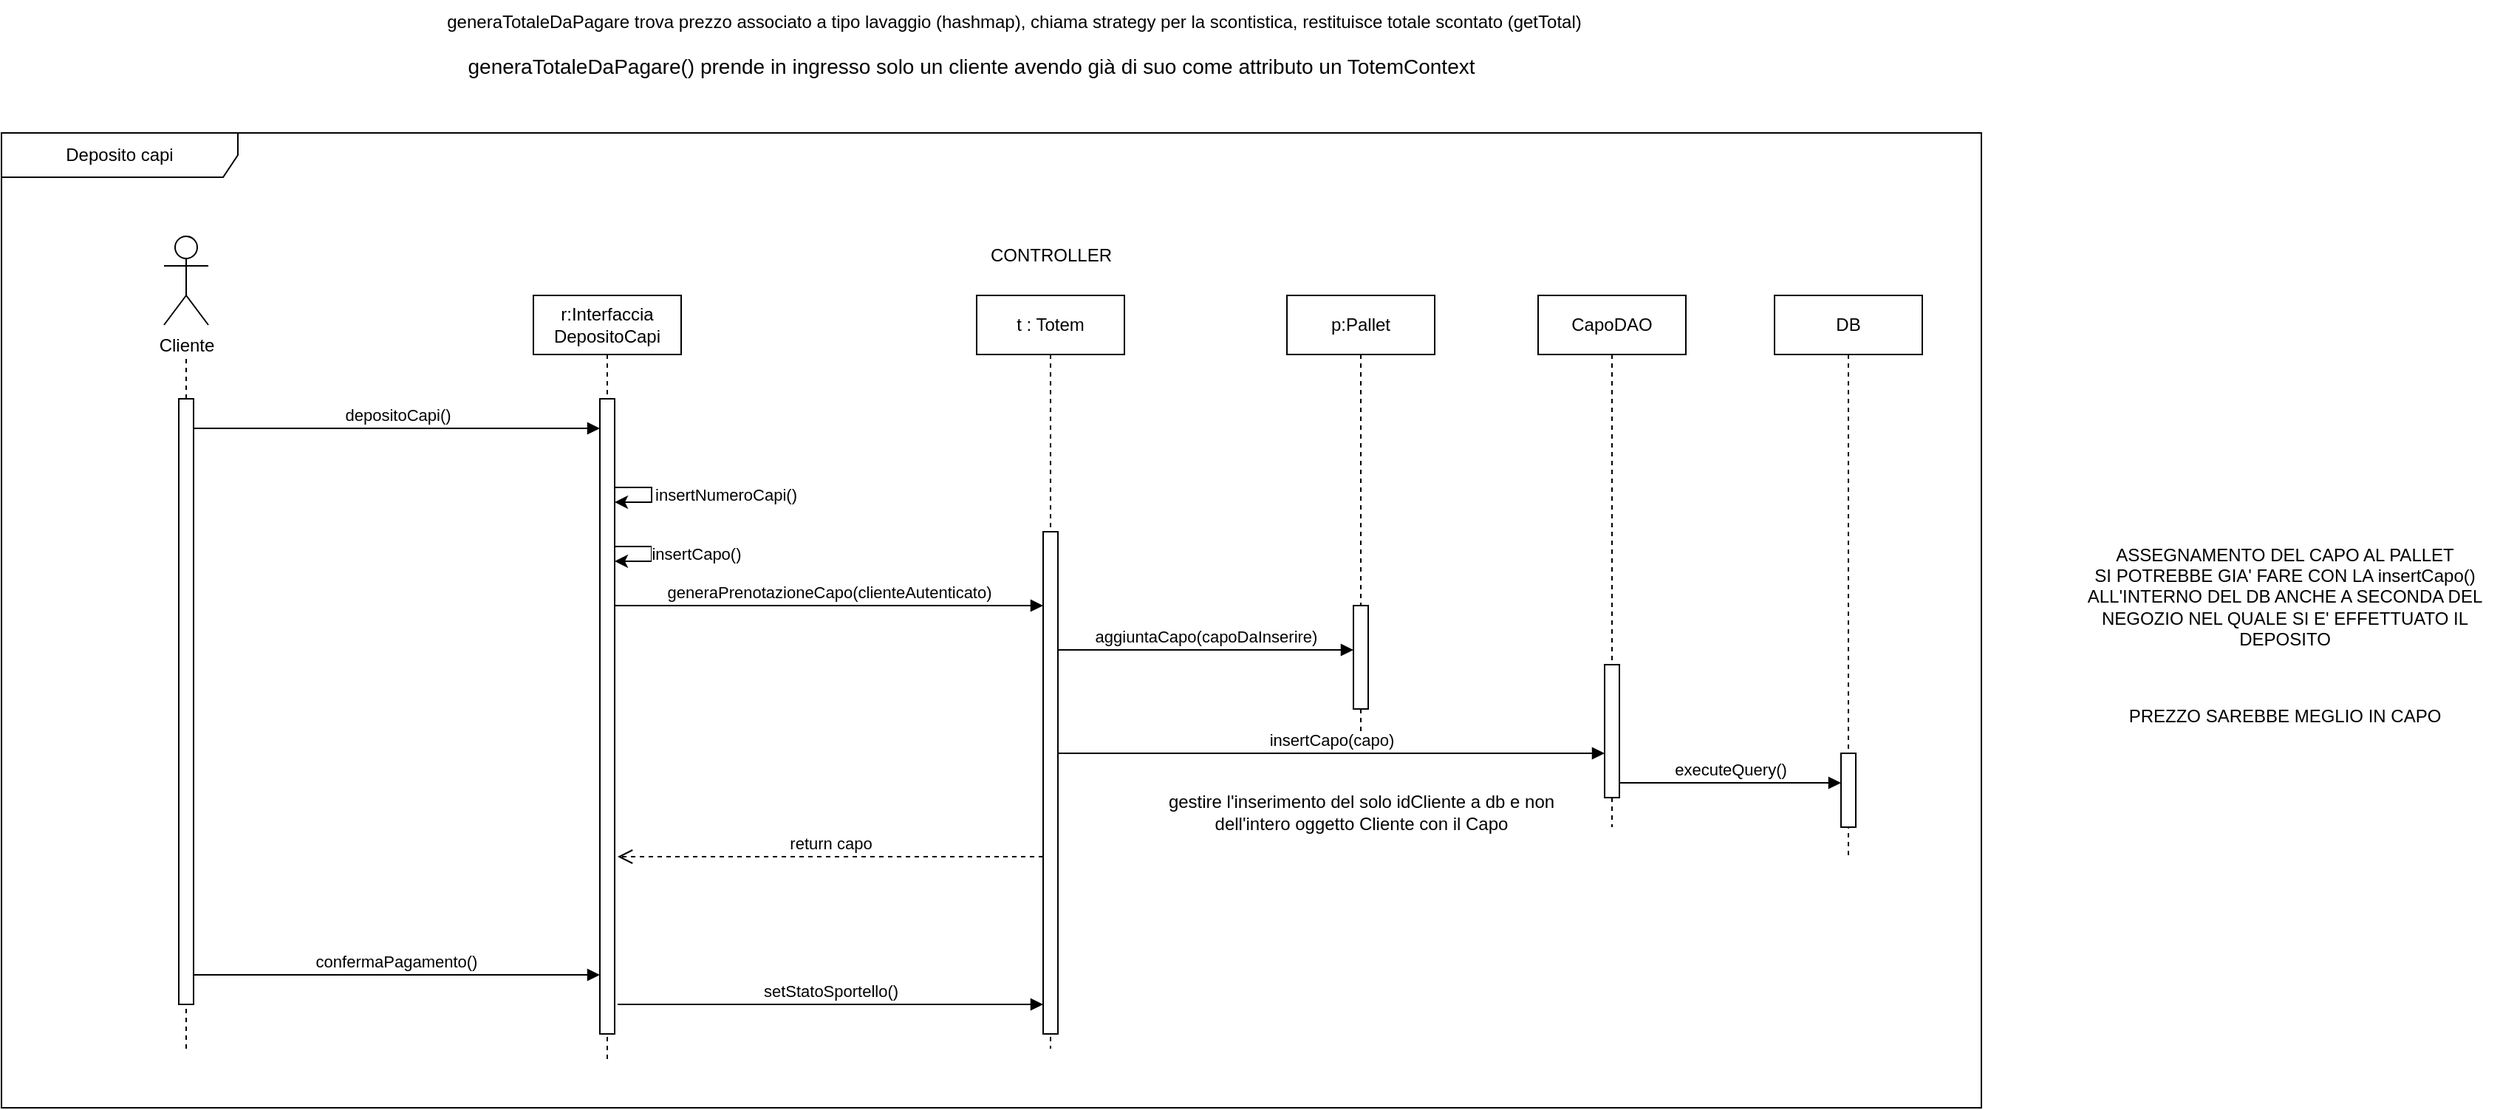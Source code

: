 <mxfile version="26.0.11">
  <diagram name="Page-1" id="2YBvvXClWsGukQMizWep">
    <mxGraphModel grid="1" page="1" gridSize="10" guides="1" tooltips="1" connect="1" arrows="1" fold="1" pageScale="1" pageWidth="827" pageHeight="1169" math="0" shadow="0">
      <root>
        <mxCell id="0" />
        <mxCell id="1" parent="0" />
        <mxCell id="KFQoRSMoKo6lWCKC4XPC-20" value="ASSEGNAMENTO DEL CAPO AL PALLET&lt;br&gt;SI POTREBBE GIA&#39; FARE CON LA insertCapo()&lt;br&gt;ALL&#39;INTERNO DEL DB ANCHE A SECONDA DEL&lt;br&gt;NEGOZIO NEL QUALE SI E&#39; EFFETTUATO IL&lt;br&gt;DEPOSITO" style="text;html=1;align=center;verticalAlign=middle;resizable=0;points=[];autosize=1;strokeColor=none;fillColor=none;fontColor=light-dark(#000000,#FFFFFF);" vertex="1" parent="1">
          <mxGeometry x="1840" y="549" width="290" height="90" as="geometry" />
        </mxCell>
        <mxCell id="KFQoRSMoKo6lWCKC4XPC-27" value="PREZZO SAREBBE MEGLIO IN CAPO" style="text;html=1;align=center;verticalAlign=middle;resizable=0;points=[];autosize=1;strokeColor=none;fillColor=none;fontColor=light-dark(#000000,#FFFFFF);" vertex="1" parent="1">
          <mxGeometry x="1870" y="660" width="230" height="30" as="geometry" />
        </mxCell>
        <mxCell id="KFQoRSMoKo6lWCKC4XPC-30" value="r:Interfaccia DepositoCapi" style="shape=umlLifeline;perimeter=lifelinePerimeter;whiteSpace=wrap;html=1;container=0;dropTarget=0;collapsible=0;recursiveResize=0;outlineConnect=0;portConstraint=eastwest;newEdgeStyle={&quot;edgeStyle&quot;:&quot;elbowEdgeStyle&quot;,&quot;elbow&quot;:&quot;vertical&quot;,&quot;curved&quot;:0,&quot;rounded&quot;:0};fontColor=light-dark(#000000,#FFFFFF);" vertex="1" parent="1">
          <mxGeometry x="800" y="390" width="100" height="520" as="geometry" />
        </mxCell>
        <mxCell id="KFQoRSMoKo6lWCKC4XPC-31" value="" style="html=1;points=[];perimeter=orthogonalPerimeter;outlineConnect=0;targetShapes=umlLifeline;portConstraint=eastwest;newEdgeStyle={&quot;edgeStyle&quot;:&quot;elbowEdgeStyle&quot;,&quot;elbow&quot;:&quot;vertical&quot;,&quot;curved&quot;:0,&quot;rounded&quot;:0};fontColor=light-dark(#000000,#FFFFFF);" vertex="1" parent="KFQoRSMoKo6lWCKC4XPC-30">
          <mxGeometry x="45" y="70" width="10" height="430" as="geometry" />
        </mxCell>
        <mxCell id="KFQoRSMoKo6lWCKC4XPC-34" value="t : Totem" style="shape=umlLifeline;perimeter=lifelinePerimeter;whiteSpace=wrap;html=1;container=0;dropTarget=0;collapsible=0;recursiveResize=0;outlineConnect=0;portConstraint=eastwest;newEdgeStyle={&quot;edgeStyle&quot;:&quot;elbowEdgeStyle&quot;,&quot;elbow&quot;:&quot;vertical&quot;,&quot;curved&quot;:0,&quot;rounded&quot;:0};fontColor=light-dark(#000000,#FFFFFF);" vertex="1" parent="1">
          <mxGeometry x="1100" y="390" width="100" height="510" as="geometry" />
        </mxCell>
        <mxCell id="KFQoRSMoKo6lWCKC4XPC-35" value="" style="html=1;points=[];perimeter=orthogonalPerimeter;outlineConnect=0;targetShapes=umlLifeline;portConstraint=eastwest;newEdgeStyle={&quot;edgeStyle&quot;:&quot;elbowEdgeStyle&quot;,&quot;elbow&quot;:&quot;vertical&quot;,&quot;curved&quot;:0,&quot;rounded&quot;:0};fontColor=light-dark(#000000,#FFFFFF);" vertex="1" parent="KFQoRSMoKo6lWCKC4XPC-34">
          <mxGeometry x="45" y="160" width="10" height="340" as="geometry" />
        </mxCell>
        <mxCell id="KFQoRSMoKo6lWCKC4XPC-37" value="return capo" style="html=1;verticalAlign=bottom;endArrow=open;dashed=1;endSize=8;edgeStyle=elbowEdgeStyle;elbow=vertical;curved=0;rounded=0;fontColor=light-dark(#000000,#FFFFFF);" edge="1" parent="1" source="KFQoRSMoKo6lWCKC4XPC-35">
          <mxGeometry relative="1" as="geometry">
            <mxPoint x="857" y="770" as="targetPoint" />
            <Array as="points">
              <mxPoint x="1072" y="770" />
            </Array>
            <mxPoint x="1140" y="770" as="sourcePoint" />
            <mxPoint as="offset" />
          </mxGeometry>
        </mxCell>
        <mxCell id="KFQoRSMoKo6lWCKC4XPC-38" value="Deposito capi" style="shape=umlFrame;whiteSpace=wrap;html=1;pointerEvents=0;recursiveResize=0;container=0;collapsible=0;width=160;fontColor=light-dark(#000000,#FFFFFF);" vertex="1" parent="1">
          <mxGeometry x="440" y="280" width="1340" height="660" as="geometry" />
        </mxCell>
        <mxCell id="KFQoRSMoKo6lWCKC4XPC-39" value="Cliente" style="shape=umlActor;verticalLabelPosition=bottom;verticalAlign=top;html=1;outlineConnect=0;fontColor=light-dark(#000000,#FFFFFF);" vertex="1" parent="1">
          <mxGeometry x="550" y="350" width="30" height="60" as="geometry" />
        </mxCell>
        <mxCell id="KFQoRSMoKo6lWCKC4XPC-40" value="" style="endArrow=none;dashed=1;html=1;rounded=0;fontColor=light-dark(#000000,#FFFFFF);" edge="1" parent="1" source="KFQoRSMoKo6lWCKC4XPC-42">
          <mxGeometry width="50" height="50" relative="1" as="geometry">
            <mxPoint x="564.72" y="690" as="sourcePoint" />
            <mxPoint x="565" y="430" as="targetPoint" />
          </mxGeometry>
        </mxCell>
        <mxCell id="KFQoRSMoKo6lWCKC4XPC-41" value="" style="endArrow=none;dashed=1;html=1;rounded=0;fontColor=light-dark(#000000,#FFFFFF);" edge="1" parent="1" target="KFQoRSMoKo6lWCKC4XPC-42">
          <mxGeometry width="50" height="50" relative="1" as="geometry">
            <mxPoint x="565" y="900" as="sourcePoint" />
            <mxPoint x="564.72" y="440" as="targetPoint" />
          </mxGeometry>
        </mxCell>
        <mxCell id="KFQoRSMoKo6lWCKC4XPC-42" value="" style="html=1;points=[];perimeter=orthogonalPerimeter;outlineConnect=0;targetShapes=umlLifeline;portConstraint=eastwest;newEdgeStyle={&quot;edgeStyle&quot;:&quot;elbowEdgeStyle&quot;,&quot;elbow&quot;:&quot;vertical&quot;,&quot;curved&quot;:0,&quot;rounded&quot;:0};fontColor=light-dark(#000000,#FFFFFF);" vertex="1" parent="1">
          <mxGeometry x="560" y="460" width="10" height="410" as="geometry" />
        </mxCell>
        <mxCell id="KFQoRSMoKo6lWCKC4XPC-43" value="depositoCapi()" style="html=1;verticalAlign=bottom;endArrow=block;edgeStyle=elbowEdgeStyle;elbow=vertical;curved=0;rounded=0;fontColor=light-dark(#000000,#FFFFFF);" edge="1" parent="1" target="KFQoRSMoKo6lWCKC4XPC-31">
          <mxGeometry relative="1" as="geometry">
            <mxPoint x="570" y="480" as="sourcePoint" />
            <Array as="points">
              <mxPoint x="655" y="480" />
            </Array>
            <mxPoint x="740" y="480" as="targetPoint" />
            <mxPoint as="offset" />
          </mxGeometry>
        </mxCell>
        <mxCell id="KFQoRSMoKo6lWCKC4XPC-47" value="DB" style="shape=umlLifeline;perimeter=lifelinePerimeter;whiteSpace=wrap;html=1;container=0;dropTarget=0;collapsible=0;recursiveResize=0;outlineConnect=0;portConstraint=eastwest;newEdgeStyle={&quot;edgeStyle&quot;:&quot;elbowEdgeStyle&quot;,&quot;elbow&quot;:&quot;vertical&quot;,&quot;curved&quot;:0,&quot;rounded&quot;:0};fontColor=light-dark(#000000,#FFFFFF);" vertex="1" parent="1">
          <mxGeometry x="1640" y="390" width="100" height="380" as="geometry" />
        </mxCell>
        <mxCell id="KFQoRSMoKo6lWCKC4XPC-48" value="" style="html=1;points=[];perimeter=orthogonalPerimeter;outlineConnect=0;targetShapes=umlLifeline;portConstraint=eastwest;newEdgeStyle={&quot;edgeStyle&quot;:&quot;elbowEdgeStyle&quot;,&quot;elbow&quot;:&quot;vertical&quot;,&quot;curved&quot;:0,&quot;rounded&quot;:0};fontColor=light-dark(#000000,#FFFFFF);" vertex="1" parent="KFQoRSMoKo6lWCKC4XPC-47">
          <mxGeometry x="45" y="310" width="10" height="50" as="geometry" />
        </mxCell>
        <mxCell id="KFQoRSMoKo6lWCKC4XPC-52" value="generaPrenotazioneCapo(clienteAutenticato)" style="html=1;verticalAlign=bottom;endArrow=block;edgeStyle=elbowEdgeStyle;elbow=vertical;curved=0;rounded=0;fontColor=light-dark(#000000,#FFFFFF);" edge="1" parent="1">
          <mxGeometry relative="1" as="geometry">
            <mxPoint x="855" y="600" as="sourcePoint" />
            <Array as="points">
              <mxPoint x="1135" y="600" />
              <mxPoint x="1220" y="634.58" />
              <mxPoint x="1140" y="544.58" />
            </Array>
            <mxPoint x="1145" y="600" as="targetPoint" />
            <mxPoint as="offset" />
          </mxGeometry>
        </mxCell>
        <mxCell id="KFQoRSMoKo6lWCKC4XPC-53" value="p:Pallet" style="shape=umlLifeline;perimeter=lifelinePerimeter;whiteSpace=wrap;html=1;container=0;dropTarget=0;collapsible=0;recursiveResize=0;outlineConnect=0;portConstraint=eastwest;newEdgeStyle={&quot;edgeStyle&quot;:&quot;elbowEdgeStyle&quot;,&quot;elbow&quot;:&quot;vertical&quot;,&quot;curved&quot;:0,&quot;rounded&quot;:0};fontColor=light-dark(#000000,#FFFFFF);" vertex="1" parent="1">
          <mxGeometry x="1310" y="390" width="100" height="300" as="geometry" />
        </mxCell>
        <mxCell id="KFQoRSMoKo6lWCKC4XPC-54" value="" style="html=1;points=[];perimeter=orthogonalPerimeter;outlineConnect=0;targetShapes=umlLifeline;portConstraint=eastwest;newEdgeStyle={&quot;edgeStyle&quot;:&quot;elbowEdgeStyle&quot;,&quot;elbow&quot;:&quot;vertical&quot;,&quot;curved&quot;:0,&quot;rounded&quot;:0};fontColor=light-dark(#000000,#FFFFFF);" vertex="1" parent="KFQoRSMoKo6lWCKC4XPC-53">
          <mxGeometry x="45" y="210" width="10" height="70" as="geometry" />
        </mxCell>
        <mxCell id="KFQoRSMoKo6lWCKC4XPC-57" value="confermaPagamento()" style="html=1;verticalAlign=bottom;endArrow=block;edgeStyle=elbowEdgeStyle;elbow=vertical;curved=0;rounded=0;fontColor=light-dark(#000000,#FFFFFF);" edge="1" parent="1" target="KFQoRSMoKo6lWCKC4XPC-31">
          <mxGeometry x="-0.002" relative="1" as="geometry">
            <mxPoint x="570" y="850" as="sourcePoint" />
            <Array as="points">
              <mxPoint x="770" y="850" />
              <mxPoint x="855" y="884.58" />
              <mxPoint x="775" y="794.58" />
            </Array>
            <mxPoint x="780" y="850" as="targetPoint" />
            <mxPoint as="offset" />
          </mxGeometry>
        </mxCell>
        <mxCell id="KFQoRSMoKo6lWCKC4XPC-58" value="setStatoSportello()" style="html=1;verticalAlign=bottom;endArrow=block;edgeStyle=elbowEdgeStyle;elbow=vertical;curved=0;rounded=0;fontColor=light-dark(#000000,#FFFFFF);" edge="1" parent="1" target="KFQoRSMoKo6lWCKC4XPC-35">
          <mxGeometry relative="1" as="geometry">
            <mxPoint x="857" y="870" as="sourcePoint" />
            <Array as="points">
              <mxPoint x="1102" y="870" />
              <mxPoint x="1142" y="900" />
              <mxPoint x="1062" y="810" />
            </Array>
            <mxPoint x="1140" y="870" as="targetPoint" />
          </mxGeometry>
        </mxCell>
        <mxCell id="PTnmxzgZ-QWiYPHwj2HS-1" value="CONTROLLER" style="text;html=1;align=center;verticalAlign=middle;resizable=0;points=[];autosize=1;strokeColor=none;fillColor=none;fontColor=light-dark(#000000,#FFFFFF);" vertex="1" parent="1">
          <mxGeometry x="1095" y="348" width="110" height="30" as="geometry" />
        </mxCell>
        <mxCell id="KFQoRSMoKo6lWCKC4XPC-64" value="generaTotaleDaPagare() prende in ingresso solo un cliente avendo già di suo come attributo un TotemContext" style="text;html=1;align=center;verticalAlign=middle;resizable=0;points=[];autosize=1;strokeColor=none;fillColor=none;fontSize=14;fontColor=light-dark(#000000,#FFFFFF);" vertex="1" parent="1">
          <mxGeometry x="741" y="220" width="710" height="30" as="geometry" />
        </mxCell>
        <mxCell id="vdmMM3_UL0RQRDuBhtkI-1" value="generaTotaleDaPagare trova prezzo associato a tipo lavaggio (hashmap), chiama strategy per la scontistica, restituisce totale scontato (getTotal)" style="text;html=1;align=center;verticalAlign=middle;resizable=0;points=[];autosize=1;strokeColor=none;fillColor=none;fontColor=light-dark(#000000,#FFFFFF);" vertex="1" parent="1">
          <mxGeometry x="730" y="190" width="790" height="30" as="geometry" />
        </mxCell>
        <mxCell id="KFQoRSMoKo6lWCKC4XPC-66" value="aggiuntaCapo(capoDaInserire)" style="html=1;verticalAlign=bottom;endArrow=block;edgeStyle=elbowEdgeStyle;elbow=vertical;curved=0;rounded=0;fontColor=light-dark(#000000,#FFFFFF);" edge="1" parent="1" source="KFQoRSMoKo6lWCKC4XPC-35" target="KFQoRSMoKo6lWCKC4XPC-54">
          <mxGeometry relative="1" as="geometry">
            <mxPoint x="1170" y="630" as="sourcePoint" />
            <Array as="points">
              <mxPoint x="1350" y="630" />
              <mxPoint x="1515" y="664.58" />
              <mxPoint x="1435" y="574.58" />
            </Array>
            <mxPoint x="1380" y="630" as="targetPoint" />
            <mxPoint as="offset" />
          </mxGeometry>
        </mxCell>
        <mxCell id="KFQoRSMoKo6lWCKC4XPC-68" value="gestire l&#39;inserimento del solo idCliente a db e non &lt;br&gt;dell&#39;intero oggetto Cliente con il Capo" style="text;html=1;align=center;verticalAlign=middle;resizable=0;points=[];autosize=1;strokeColor=none;fillColor=none;fontColor=light-dark(#000000,#FFFFFF);" vertex="1" parent="1">
          <mxGeometry x="1220" y="720" width="280" height="40" as="geometry" />
        </mxCell>
        <mxCell id="KFQoRSMoKo6lWCKC4XPC-70" value="" style="endArrow=classic;html=1;rounded=0;fontColor=light-dark(#000000,#FFFFFF);" edge="1" parent="1">
          <mxGeometry width="50" height="50" relative="1" as="geometry">
            <mxPoint x="855" y="520" as="sourcePoint" />
            <mxPoint x="855" y="530" as="targetPoint" />
            <Array as="points">
              <mxPoint x="880" y="520" />
              <mxPoint x="880" y="530" />
            </Array>
          </mxGeometry>
        </mxCell>
        <mxCell id="KFQoRSMoKo6lWCKC4XPC-71" value="&lt;font style=&quot;&quot;&gt;insertNumeroCapi()&lt;/font&gt;" style="edgeLabel;html=1;align=center;verticalAlign=middle;resizable=0;points=[];fontColor=light-dark(#000000,#FFFFFF);" connectable="0" vertex="1" parent="KFQoRSMoKo6lWCKC4XPC-70">
          <mxGeometry x="-0.023" y="-1" relative="1" as="geometry">
            <mxPoint x="51" as="offset" />
          </mxGeometry>
        </mxCell>
        <mxCell id="KFQoRSMoKo6lWCKC4XPC-72" value="CapoDAO" style="shape=umlLifeline;perimeter=lifelinePerimeter;whiteSpace=wrap;html=1;container=0;dropTarget=0;collapsible=0;recursiveResize=0;outlineConnect=0;portConstraint=eastwest;newEdgeStyle={&quot;edgeStyle&quot;:&quot;elbowEdgeStyle&quot;,&quot;elbow&quot;:&quot;vertical&quot;,&quot;curved&quot;:0,&quot;rounded&quot;:0};fontColor=light-dark(#000000,#FFFFFF);" vertex="1" parent="1">
          <mxGeometry x="1480" y="390" width="100" height="360" as="geometry" />
        </mxCell>
        <mxCell id="KFQoRSMoKo6lWCKC4XPC-73" value="" style="html=1;points=[];perimeter=orthogonalPerimeter;outlineConnect=0;targetShapes=umlLifeline;portConstraint=eastwest;newEdgeStyle={&quot;edgeStyle&quot;:&quot;elbowEdgeStyle&quot;,&quot;elbow&quot;:&quot;vertical&quot;,&quot;curved&quot;:0,&quot;rounded&quot;:0};fontColor=light-dark(#000000,#FFFFFF);" vertex="1" parent="KFQoRSMoKo6lWCKC4XPC-72">
          <mxGeometry x="45" y="250" width="10" height="90" as="geometry" />
        </mxCell>
        <mxCell id="KFQoRSMoKo6lWCKC4XPC-75" value="insertCapo(capo)" style="html=1;verticalAlign=bottom;endArrow=block;edgeStyle=elbowEdgeStyle;elbow=vertical;curved=0;rounded=0;fontColor=light-dark(#000000,#FFFFFF);" edge="1" parent="1" source="KFQoRSMoKo6lWCKC4XPC-35" target="KFQoRSMoKo6lWCKC4XPC-73">
          <mxGeometry relative="1" as="geometry">
            <mxPoint x="1160" y="700" as="sourcePoint" />
            <Array as="points">
              <mxPoint x="1355" y="700" />
              <mxPoint x="1520" y="734.58" />
              <mxPoint x="1440" y="644.58" />
            </Array>
            <mxPoint x="1360" y="700" as="targetPoint" />
            <mxPoint as="offset" />
          </mxGeometry>
        </mxCell>
        <mxCell id="KFQoRSMoKo6lWCKC4XPC-76" value="executeQuery()" style="html=1;verticalAlign=bottom;endArrow=block;edgeStyle=elbowEdgeStyle;elbow=vertical;curved=0;rounded=0;fontColor=light-dark(#000000,#FFFFFF);" edge="1" parent="1" source="KFQoRSMoKo6lWCKC4XPC-73" target="KFQoRSMoKo6lWCKC4XPC-48">
          <mxGeometry relative="1" as="geometry">
            <mxPoint x="1540" y="720" as="sourcePoint" />
            <Array as="points">
              <mxPoint x="1660" y="720" />
              <mxPoint x="1890" y="754.58" />
              <mxPoint x="1810" y="664.58" />
            </Array>
            <mxPoint x="1680" y="720" as="targetPoint" />
            <mxPoint as="offset" />
          </mxGeometry>
        </mxCell>
        <mxCell id="KFQoRSMoKo6lWCKC4XPC-50" value="" style="endArrow=classic;html=1;rounded=0;fontColor=light-dark(#000000,#FFFFFF);" edge="1" parent="1">
          <mxGeometry width="50" height="50" relative="1" as="geometry">
            <mxPoint x="855" y="560" as="sourcePoint" />
            <mxPoint x="855" y="570" as="targetPoint" />
            <Array as="points">
              <mxPoint x="880" y="560" />
              <mxPoint x="880" y="570" />
            </Array>
          </mxGeometry>
        </mxCell>
        <mxCell id="KFQoRSMoKo6lWCKC4XPC-51" value="insertCapo()" style="edgeLabel;html=1;align=center;verticalAlign=middle;resizable=0;points=[];fontColor=light-dark(#000000,#FFFFFF);" vertex="1" connectable="0" parent="KFQoRSMoKo6lWCKC4XPC-50">
          <mxGeometry x="-0.007" y="-1" relative="1" as="geometry">
            <mxPoint x="31" as="offset" />
          </mxGeometry>
        </mxCell>
      </root>
    </mxGraphModel>
  </diagram>
</mxfile>
